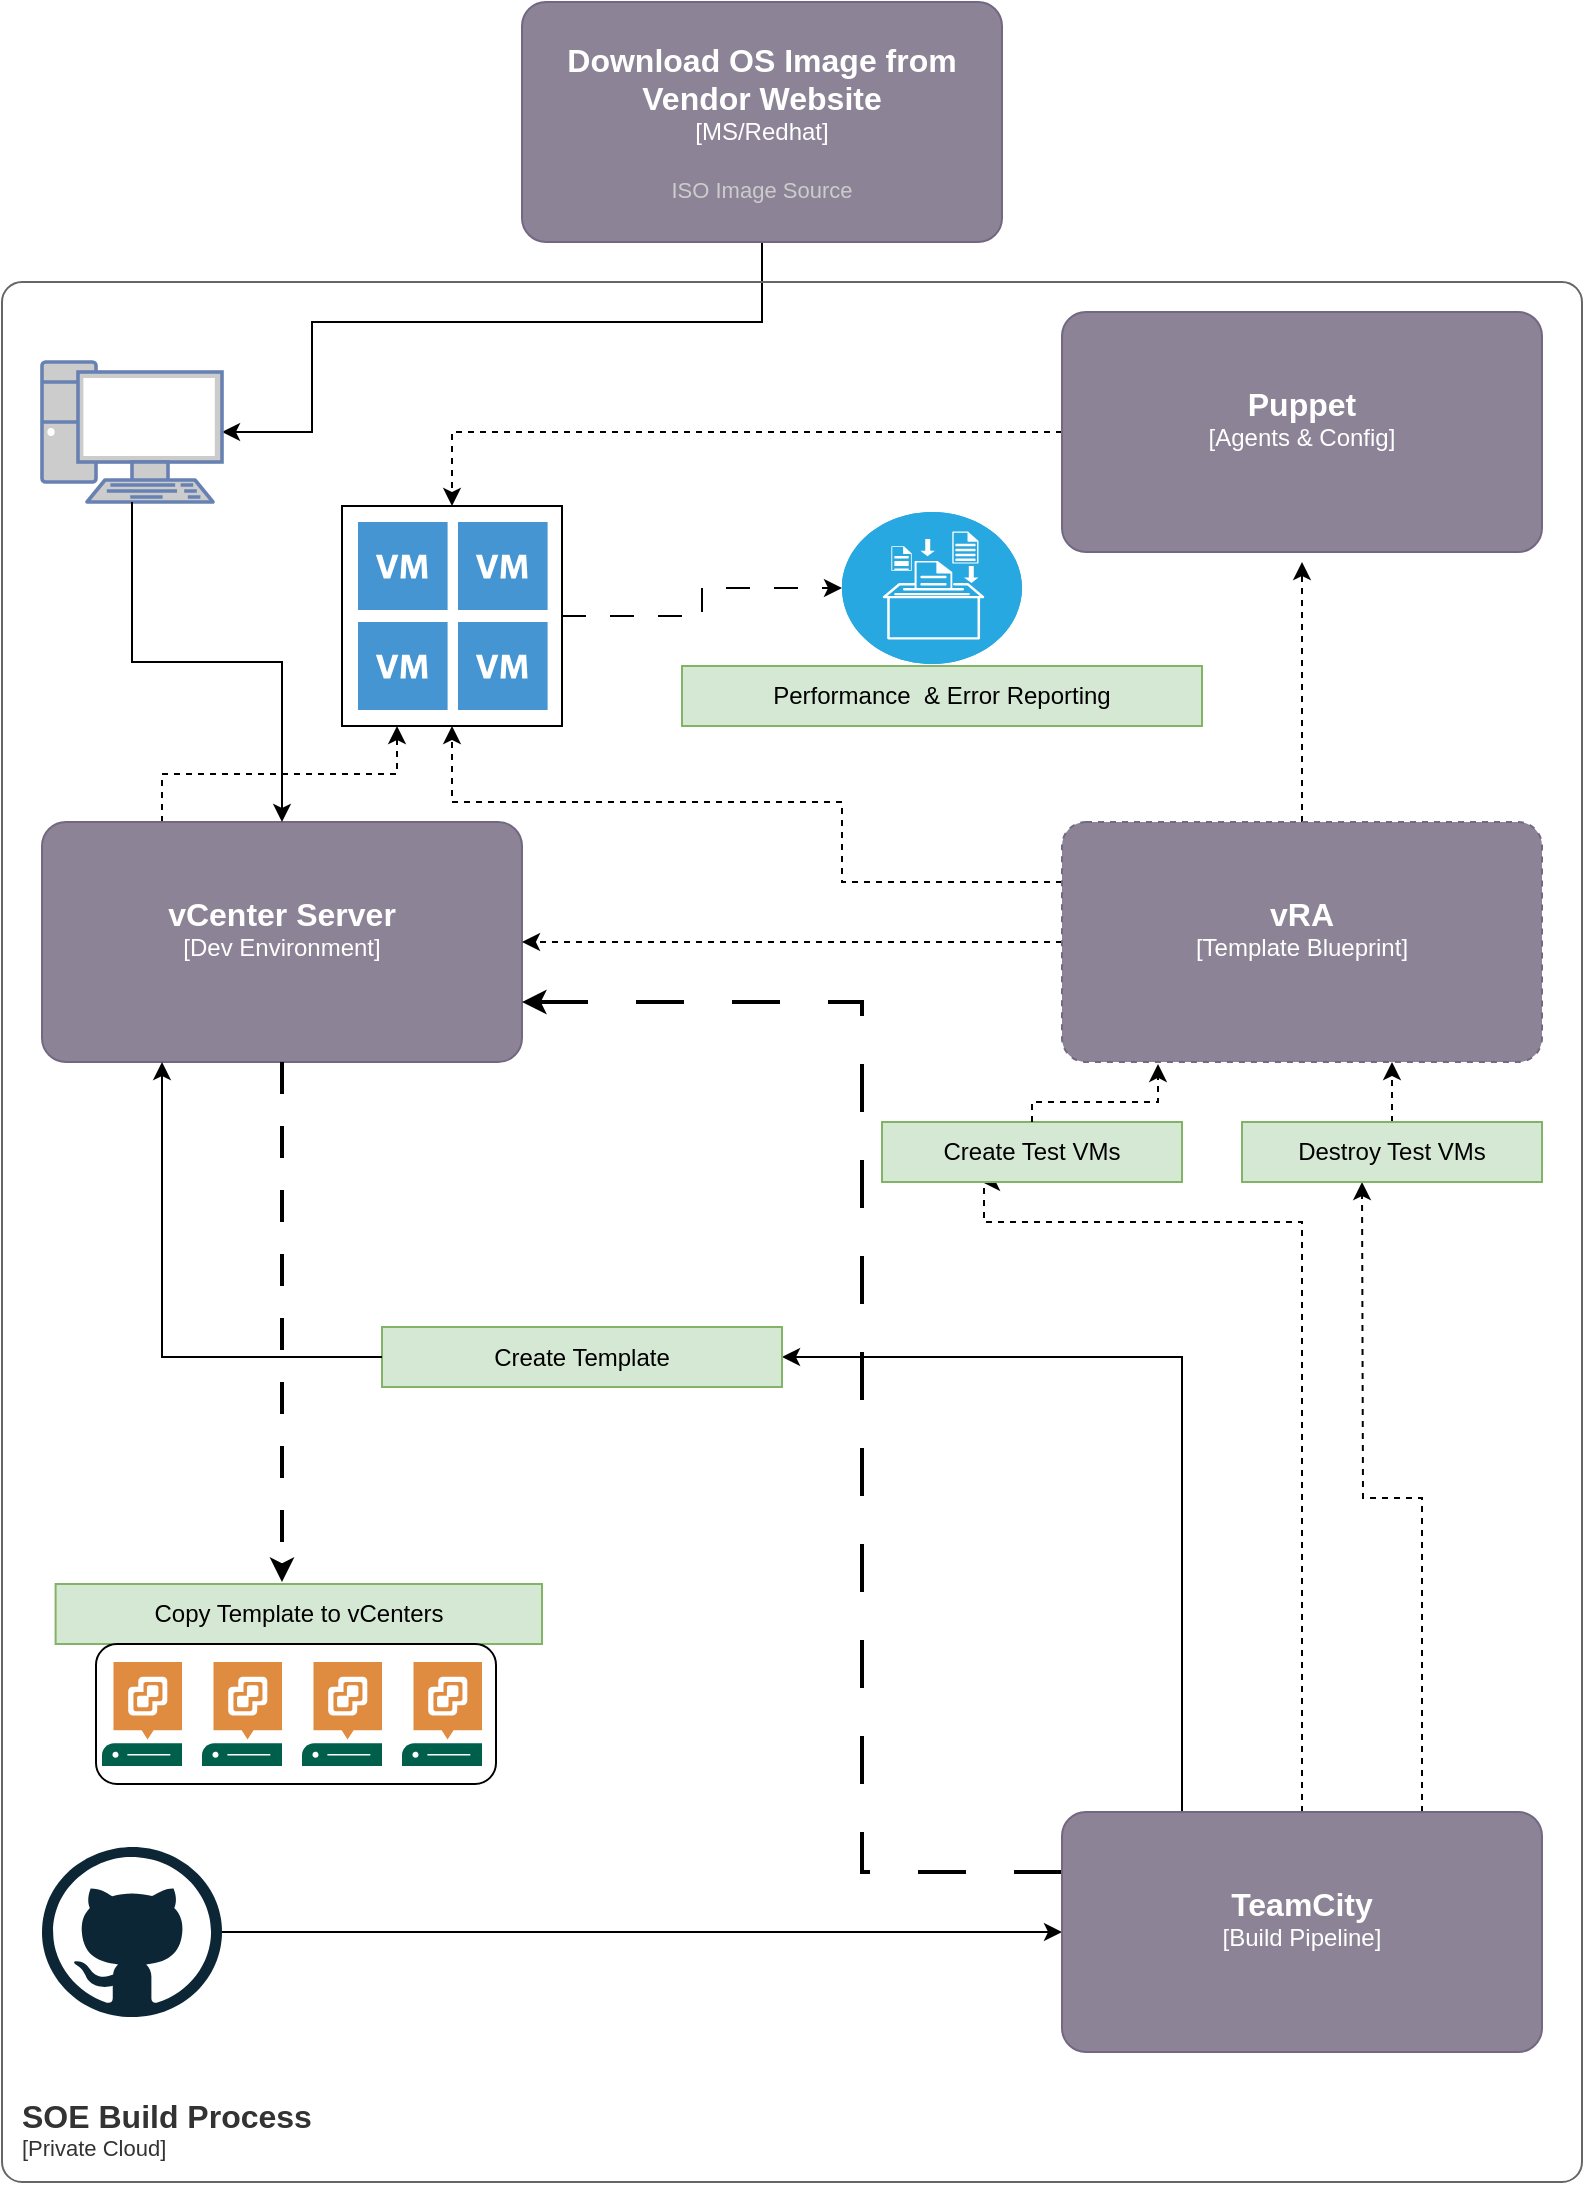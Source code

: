 <mxfile version="22.0.8" type="github">
  <diagram name="Page-1" id="0qIFOMkzGqnLUSAlskiW">
    <mxGraphModel dx="2153" dy="1367" grid="1" gridSize="10" guides="1" tooltips="1" connect="1" arrows="1" fold="1" page="1" pageScale="1" pageWidth="827" pageHeight="1169" math="0" shadow="0">
      <root>
        <mxCell id="0" />
        <mxCell id="1" parent="0" />
        <mxCell id="y3IXoANUjcFRgEc4XfMR-14" style="edgeStyle=orthogonalEdgeStyle;rounded=0;orthogonalLoop=1;jettySize=auto;html=1;exitX=0.5;exitY=1;exitDx=0;exitDy=0;exitPerimeter=0;" edge="1" parent="1" source="y3IXoANUjcFRgEc4XfMR-2" target="y3IXoANUjcFRgEc4XfMR-16">
          <mxGeometry relative="1" as="geometry">
            <mxPoint x="400" y="220" as="targetPoint" />
            <Array as="points">
              <mxPoint x="400" y="200" />
              <mxPoint x="175" y="200" />
              <mxPoint x="175" y="255" />
            </Array>
          </mxGeometry>
        </mxCell>
        <object placeholders="1" c4Name="Download OS Image from Vendor Website" c4Type="MS/Redhat" c4Description="ISO Image Source" label="&lt;font style=&quot;font-size: 16px&quot;&gt;&lt;b&gt;%c4Name%&lt;/b&gt;&lt;/font&gt;&lt;div&gt;[%c4Type%]&lt;/div&gt;&lt;br&gt;&lt;div&gt;&lt;font style=&quot;font-size: 11px&quot;&gt;&lt;font color=&quot;#cccccc&quot;&gt;%c4Description%&lt;/font&gt;&lt;/div&gt;" id="y3IXoANUjcFRgEc4XfMR-2">
          <mxCell style="rounded=1;whiteSpace=wrap;html=1;labelBackgroundColor=none;fillColor=#8C8496;fontColor=#ffffff;align=center;arcSize=10;strokeColor=#736782;metaEdit=1;resizable=0;points=[[0.25,0,0],[0.5,0,0],[0.75,0,0],[1,0.25,0],[1,0.5,0],[1,0.75,0],[0.75,1,0],[0.5,1,0],[0.25,1,0],[0,0.75,0],[0,0.5,0],[0,0.25,0]];" vertex="1" parent="1">
            <mxGeometry x="280" y="40" width="240" height="120" as="geometry" />
          </mxCell>
        </object>
        <object placeholders="1" c4Name="SOE Build Process" c4Type="" c4Application="Private Cloud" label="&lt;font style=&quot;font-size: 16px&quot;&gt;&lt;b&gt;&lt;div style=&quot;text-align: left&quot;&gt;%c4Name%&lt;/div&gt;&lt;/b&gt;&lt;/font&gt;&lt;div style=&quot;text-align: left&quot;&gt;[%c4Application%]&lt;/div&gt;" id="y3IXoANUjcFRgEc4XfMR-3">
          <mxCell style="rounded=1;fontSize=11;whiteSpace=wrap;html=1;arcSize=20;fillColor=none;strokeColor=#666666;fontColor=#333333;labelBackgroundColor=none;align=left;verticalAlign=bottom;labelBorderColor=none;spacingTop=0;spacing=10;metaEdit=1;rotatable=0;perimeter=rectanglePerimeter;noLabel=0;labelPadding=0;allowArrows=0;connectable=0;expand=0;recursiveResize=0;editable=1;pointerEvents=0;absoluteArcSize=1;points=[[0.25,0,0],[0.5,0,0],[0.75,0,0],[1,0.25,0],[1,0.5,0],[1,0.75,0],[0.75,1,0],[0.5,1,0],[0.25,1,0],[0,0.75,0],[0,0.5,0],[0,0.25,0]];" vertex="1" parent="1">
            <mxGeometry x="20" y="180" width="790" height="950" as="geometry" />
          </mxCell>
        </object>
        <mxCell id="y3IXoANUjcFRgEc4XfMR-65" style="edgeStyle=orthogonalEdgeStyle;rounded=0;orthogonalLoop=1;jettySize=auto;html=1;exitX=0.25;exitY=0;exitDx=0;exitDy=0;exitPerimeter=0;entryX=0.25;entryY=1;entryDx=0;entryDy=0;dashed=1;" edge="1" parent="1" source="y3IXoANUjcFRgEc4XfMR-10" target="y3IXoANUjcFRgEc4XfMR-57">
          <mxGeometry relative="1" as="geometry" />
        </mxCell>
        <object placeholders="1" c4Name="vCenter Server" c4Type="Dev Environment" c4Description="" label="&lt;font style=&quot;font-size: 16px&quot;&gt;&lt;b&gt;%c4Name%&lt;/b&gt;&lt;/font&gt;&lt;div&gt;[%c4Type%]&lt;/div&gt;&lt;br&gt;&lt;div&gt;&lt;font style=&quot;font-size: 11px&quot;&gt;&lt;font color=&quot;#cccccc&quot;&gt;%c4Description%&lt;/font&gt;&lt;/div&gt;" id="y3IXoANUjcFRgEc4XfMR-10">
          <mxCell style="rounded=1;whiteSpace=wrap;html=1;labelBackgroundColor=none;fillColor=#8C8496;fontColor=#ffffff;align=center;arcSize=10;strokeColor=#736782;metaEdit=1;resizable=0;points=[[0.25,0,0],[0.5,0,0],[0.75,0,0],[1,0.25,0],[1,0.5,0],[1,0.75,0],[0.75,1,0],[0.5,1,0],[0.25,1,0],[0,0.75,0],[0,0.5,0],[0,0.25,0]];" vertex="1" parent="1">
            <mxGeometry x="40" y="450" width="240" height="120" as="geometry" />
          </mxCell>
        </object>
        <mxCell id="y3IXoANUjcFRgEc4XfMR-16" value="" style="fontColor=#0066CC;verticalAlign=top;verticalLabelPosition=bottom;labelPosition=center;align=center;html=1;outlineConnect=0;fillColor=#CCCCCC;strokeColor=#6881B3;gradientColor=none;gradientDirection=north;strokeWidth=2;shape=mxgraph.networks.pc;" vertex="1" parent="1">
          <mxGeometry x="40" y="220" width="90" height="70" as="geometry" />
        </mxCell>
        <mxCell id="y3IXoANUjcFRgEc4XfMR-33" style="edgeStyle=orthogonalEdgeStyle;rounded=0;orthogonalLoop=1;jettySize=auto;html=1;entryX=0;entryY=0.5;entryDx=0;entryDy=0;entryPerimeter=0;" edge="1" parent="1" source="y3IXoANUjcFRgEc4XfMR-19" target="y3IXoANUjcFRgEc4XfMR-21">
          <mxGeometry relative="1" as="geometry">
            <mxPoint x="490" y="1030" as="targetPoint" />
            <Array as="points">
              <mxPoint x="310" y="1005" />
              <mxPoint x="310" y="1005" />
            </Array>
          </mxGeometry>
        </mxCell>
        <mxCell id="y3IXoANUjcFRgEc4XfMR-19" value="" style="dashed=0;outlineConnect=0;html=1;align=center;labelPosition=center;verticalLabelPosition=bottom;verticalAlign=top;shape=mxgraph.weblogos.github" vertex="1" parent="1">
          <mxGeometry x="40" y="962.5" width="90" height="85" as="geometry" />
        </mxCell>
        <mxCell id="y3IXoANUjcFRgEc4XfMR-42" style="edgeStyle=orthogonalEdgeStyle;rounded=0;orthogonalLoop=1;jettySize=auto;html=1;exitX=0.25;exitY=0;exitDx=0;exitDy=0;exitPerimeter=0;entryX=1;entryY=0.5;entryDx=0;entryDy=0;" edge="1" parent="1" source="y3IXoANUjcFRgEc4XfMR-21" target="y3IXoANUjcFRgEc4XfMR-39">
          <mxGeometry relative="1" as="geometry" />
        </mxCell>
        <mxCell id="y3IXoANUjcFRgEc4XfMR-60" style="edgeStyle=orthogonalEdgeStyle;rounded=0;orthogonalLoop=1;jettySize=auto;html=1;exitX=0.5;exitY=0;exitDx=0;exitDy=0;exitPerimeter=0;dashed=1;" edge="1" parent="1" source="y3IXoANUjcFRgEc4XfMR-21">
          <mxGeometry relative="1" as="geometry">
            <mxPoint x="510" y="630" as="targetPoint" />
            <Array as="points">
              <mxPoint x="670" y="650" />
              <mxPoint x="511" y="650" />
            </Array>
          </mxGeometry>
        </mxCell>
        <mxCell id="y3IXoANUjcFRgEc4XfMR-69" style="edgeStyle=orthogonalEdgeStyle;rounded=0;orthogonalLoop=1;jettySize=auto;html=1;exitX=0.75;exitY=0;exitDx=0;exitDy=0;exitPerimeter=0;dashed=1;" edge="1" parent="1" source="y3IXoANUjcFRgEc4XfMR-21">
          <mxGeometry relative="1" as="geometry">
            <mxPoint x="700" y="630" as="targetPoint" />
          </mxGeometry>
        </mxCell>
        <mxCell id="y3IXoANUjcFRgEc4XfMR-86" style="edgeStyle=orthogonalEdgeStyle;rounded=0;orthogonalLoop=1;jettySize=auto;html=1;exitX=0;exitY=0.25;exitDx=0;exitDy=0;exitPerimeter=0;entryX=1;entryY=0.75;entryDx=0;entryDy=0;entryPerimeter=0;dashed=1;dashPattern=12 12;strokeWidth=2;" edge="1" parent="1" source="y3IXoANUjcFRgEc4XfMR-21" target="y3IXoANUjcFRgEc4XfMR-10">
          <mxGeometry relative="1" as="geometry">
            <Array as="points">
              <mxPoint x="450" y="975" />
              <mxPoint x="450" y="540" />
            </Array>
          </mxGeometry>
        </mxCell>
        <object placeholders="1" c4Name="TeamCity" c4Type="Build Pipeline" c4Description="" label="&lt;font style=&quot;font-size: 16px&quot;&gt;&lt;b&gt;%c4Name%&lt;/b&gt;&lt;/font&gt;&lt;div&gt;[%c4Type%]&lt;/div&gt;&lt;br&gt;&lt;div&gt;&lt;font style=&quot;font-size: 11px&quot;&gt;&lt;font color=&quot;#cccccc&quot;&gt;%c4Description%&lt;/font&gt;&lt;/div&gt;" id="y3IXoANUjcFRgEc4XfMR-21">
          <mxCell style="rounded=1;whiteSpace=wrap;html=1;labelBackgroundColor=none;fillColor=#8C8496;fontColor=#ffffff;align=center;arcSize=10;strokeColor=#736782;metaEdit=1;resizable=0;points=[[0.25,0,0],[0.5,0,0],[0.75,0,0],[1,0.25,0],[1,0.5,0],[1,0.75,0],[0.75,1,0],[0.5,1,0],[0.25,1,0],[0,0.75,0],[0,0.5,0],[0,0.25,0]];" vertex="1" parent="1">
            <mxGeometry x="550" y="945" width="240" height="120" as="geometry" />
          </mxCell>
        </object>
        <mxCell id="y3IXoANUjcFRgEc4XfMR-49" style="edgeStyle=orthogonalEdgeStyle;rounded=0;orthogonalLoop=1;jettySize=auto;html=1;exitX=0;exitY=0.5;exitDx=0;exitDy=0;exitPerimeter=0;dashed=1;" edge="1" parent="1" source="y3IXoANUjcFRgEc4XfMR-27" target="y3IXoANUjcFRgEc4XfMR-10">
          <mxGeometry relative="1" as="geometry" />
        </mxCell>
        <mxCell id="y3IXoANUjcFRgEc4XfMR-52" style="edgeStyle=orthogonalEdgeStyle;rounded=0;orthogonalLoop=1;jettySize=auto;html=1;exitX=0.5;exitY=0;exitDx=0;exitDy=0;exitPerimeter=0;dashed=1;" edge="1" parent="1" source="y3IXoANUjcFRgEc4XfMR-27">
          <mxGeometry relative="1" as="geometry">
            <mxPoint x="670" y="320" as="targetPoint" />
          </mxGeometry>
        </mxCell>
        <mxCell id="y3IXoANUjcFRgEc4XfMR-61" style="edgeStyle=orthogonalEdgeStyle;rounded=0;orthogonalLoop=1;jettySize=auto;html=1;exitX=0;exitY=0.25;exitDx=0;exitDy=0;exitPerimeter=0;dashed=1;" edge="1" parent="1" source="y3IXoANUjcFRgEc4XfMR-27" target="y3IXoANUjcFRgEc4XfMR-57">
          <mxGeometry relative="1" as="geometry">
            <Array as="points">
              <mxPoint x="440" y="480" />
              <mxPoint x="440" y="440" />
              <mxPoint x="245" y="440" />
            </Array>
          </mxGeometry>
        </mxCell>
        <object placeholders="1" c4Name="vRA" c4Type="Template Blueprint" c4Description="" label="&lt;font style=&quot;font-size: 16px&quot;&gt;&lt;b&gt;%c4Name%&lt;/b&gt;&lt;/font&gt;&lt;div&gt;[%c4Type%]&lt;/div&gt;&lt;br&gt;&lt;div&gt;&lt;font style=&quot;font-size: 11px&quot;&gt;&lt;font color=&quot;#cccccc&quot;&gt;%c4Description%&lt;/font&gt;&lt;/div&gt;" id="y3IXoANUjcFRgEc4XfMR-27">
          <mxCell style="rounded=1;whiteSpace=wrap;html=1;labelBackgroundColor=none;fillColor=#8C8496;fontColor=#ffffff;align=center;arcSize=10;strokeColor=#736782;metaEdit=1;resizable=0;points=[[0.25,0,0],[0.5,0,0],[0.75,0,0],[1,0.25,0],[1,0.5,0],[1,0.75,0],[0.75,1,0],[0.5,1,0],[0.25,1,0],[0,0.75,0],[0,0.5,0],[0,0.25,0]];dashed=1;" vertex="1" parent="1">
            <mxGeometry x="550" y="450" width="240" height="120" as="geometry" />
          </mxCell>
        </object>
        <mxCell id="y3IXoANUjcFRgEc4XfMR-58" style="edgeStyle=orthogonalEdgeStyle;rounded=0;orthogonalLoop=1;jettySize=auto;html=1;exitX=0;exitY=0.5;exitDx=0;exitDy=0;exitPerimeter=0;entryX=0.5;entryY=0;entryDx=0;entryDy=0;dashed=1;" edge="1" parent="1" source="y3IXoANUjcFRgEc4XfMR-30" target="y3IXoANUjcFRgEc4XfMR-57">
          <mxGeometry relative="1" as="geometry" />
        </mxCell>
        <object placeholders="1" c4Name="Puppet" c4Type="Agents &amp; Config" c4Description="" label="&lt;font style=&quot;font-size: 16px&quot;&gt;&lt;b&gt;%c4Name%&lt;/b&gt;&lt;/font&gt;&lt;div&gt;[%c4Type%]&lt;/div&gt;&lt;br&gt;&lt;div&gt;&lt;font style=&quot;font-size: 11px&quot;&gt;&lt;font color=&quot;#cccccc&quot;&gt;%c4Description%&lt;/font&gt;&lt;/div&gt;" id="y3IXoANUjcFRgEc4XfMR-30">
          <mxCell style="rounded=1;whiteSpace=wrap;html=1;labelBackgroundColor=none;fillColor=#8C8496;fontColor=#ffffff;align=center;arcSize=10;strokeColor=#736782;metaEdit=1;resizable=0;points=[[0.25,0,0],[0.5,0,0],[0.75,0,0],[1,0.25,0],[1,0.5,0],[1,0.75,0],[0.75,1,0],[0.5,1,0],[0.25,1,0],[0,0.75,0],[0,0.5,0],[0,0.25,0]];" vertex="1" parent="1">
            <mxGeometry x="550" y="195" width="240" height="120" as="geometry" />
          </mxCell>
        </object>
        <mxCell id="y3IXoANUjcFRgEc4XfMR-35" style="edgeStyle=orthogonalEdgeStyle;rounded=0;orthogonalLoop=1;jettySize=auto;html=1;exitX=0.5;exitY=1;exitDx=0;exitDy=0;exitPerimeter=0;entryX=0.5;entryY=0;entryDx=0;entryDy=0;entryPerimeter=0;" edge="1" parent="1" source="y3IXoANUjcFRgEc4XfMR-16" target="y3IXoANUjcFRgEc4XfMR-10">
          <mxGeometry relative="1" as="geometry" />
        </mxCell>
        <mxCell id="y3IXoANUjcFRgEc4XfMR-39" value="Create Template" style="text;html=1;strokeColor=#82b366;fillColor=#d5e8d4;align=center;verticalAlign=middle;whiteSpace=wrap;rounded=0;" vertex="1" parent="1">
          <mxGeometry x="210" y="702.5" width="200" height="30" as="geometry" />
        </mxCell>
        <mxCell id="y3IXoANUjcFRgEc4XfMR-43" style="edgeStyle=orthogonalEdgeStyle;rounded=0;orthogonalLoop=1;jettySize=auto;html=1;exitX=0;exitY=0.5;exitDx=0;exitDy=0;entryX=0.25;entryY=1;entryDx=0;entryDy=0;entryPerimeter=0;" edge="1" parent="1" source="y3IXoANUjcFRgEc4XfMR-39" target="y3IXoANUjcFRgEc4XfMR-10">
          <mxGeometry relative="1" as="geometry" />
        </mxCell>
        <mxCell id="y3IXoANUjcFRgEc4XfMR-45" value="Create Test VMs" style="text;html=1;strokeColor=#82b366;fillColor=#d5e8d4;align=center;verticalAlign=middle;whiteSpace=wrap;rounded=0;" vertex="1" parent="1">
          <mxGeometry x="460" y="600" width="150" height="30" as="geometry" />
        </mxCell>
        <mxCell id="y3IXoANUjcFRgEc4XfMR-53" value="" style="shadow=0;dashed=0;html=1;strokeColor=none;fillColor=#4495D1;labelPosition=center;verticalLabelPosition=bottom;verticalAlign=top;align=center;outlineConnect=0;shape=mxgraph.veeam.2d.virtual_machine;" vertex="1" parent="1">
          <mxGeometry x="198" y="300" width="44.8" height="44" as="geometry" />
        </mxCell>
        <mxCell id="y3IXoANUjcFRgEc4XfMR-54" value="" style="shadow=0;dashed=0;html=1;strokeColor=none;fillColor=#4495D1;labelPosition=center;verticalLabelPosition=bottom;verticalAlign=top;align=center;outlineConnect=0;shape=mxgraph.veeam.2d.virtual_machine;" vertex="1" parent="1">
          <mxGeometry x="198" y="350" width="44.8" height="44" as="geometry" />
        </mxCell>
        <mxCell id="y3IXoANUjcFRgEc4XfMR-55" value="" style="shadow=0;dashed=0;html=1;strokeColor=none;fillColor=#4495D1;labelPosition=center;verticalLabelPosition=bottom;verticalAlign=top;align=center;outlineConnect=0;shape=mxgraph.veeam.2d.virtual_machine;" vertex="1" parent="1">
          <mxGeometry x="248" y="300" width="44.8" height="44" as="geometry" />
        </mxCell>
        <mxCell id="y3IXoANUjcFRgEc4XfMR-56" value="" style="shadow=0;dashed=0;html=1;strokeColor=none;fillColor=#4495D1;labelPosition=center;verticalLabelPosition=bottom;verticalAlign=top;align=center;outlineConnect=0;shape=mxgraph.veeam.2d.virtual_machine;" vertex="1" parent="1">
          <mxGeometry x="248" y="350" width="44.8" height="44" as="geometry" />
        </mxCell>
        <mxCell id="y3IXoANUjcFRgEc4XfMR-57" value="" style="whiteSpace=wrap;html=1;aspect=fixed;fillColor=none;" vertex="1" parent="1">
          <mxGeometry x="190" y="292" width="110" height="110" as="geometry" />
        </mxCell>
        <mxCell id="y3IXoANUjcFRgEc4XfMR-59" value="" style="fillColor=#28A8E0;verticalLabelPosition=bottom;sketch=0;html=1;strokeColor=#ffffff;verticalAlign=top;align=center;points=[[0.145,0.145,0],[0.5,0,0],[0.855,0.145,0],[1,0.5,0],[0.855,0.855,0],[0.5,1,0],[0.145,0.855,0],[0,0.5,0]];pointerEvents=1;shape=mxgraph.cisco_safe.compositeIcon;bgIcon=ellipse;resIcon=mxgraph.cisco_safe.capability.logging_reporting;" vertex="1" parent="1">
          <mxGeometry x="440" y="295" width="90" height="76" as="geometry" />
        </mxCell>
        <mxCell id="y3IXoANUjcFRgEc4XfMR-62" style="edgeStyle=orthogonalEdgeStyle;rounded=0;orthogonalLoop=1;jettySize=auto;html=1;exitX=1;exitY=0.5;exitDx=0;exitDy=0;entryX=0;entryY=0.5;entryDx=0;entryDy=0;entryPerimeter=0;dashed=1;dashPattern=12 12;" edge="1" parent="1" source="y3IXoANUjcFRgEc4XfMR-57" target="y3IXoANUjcFRgEc4XfMR-59">
          <mxGeometry relative="1" as="geometry" />
        </mxCell>
        <mxCell id="y3IXoANUjcFRgEc4XfMR-66" style="edgeStyle=orthogonalEdgeStyle;rounded=0;orthogonalLoop=1;jettySize=auto;html=1;exitX=0.5;exitY=0;exitDx=0;exitDy=0;entryX=0.2;entryY=1.008;entryDx=0;entryDy=0;entryPerimeter=0;dashed=1;" edge="1" parent="1" source="y3IXoANUjcFRgEc4XfMR-45" target="y3IXoANUjcFRgEc4XfMR-27">
          <mxGeometry relative="1" as="geometry">
            <Array as="points">
              <mxPoint x="535" y="590" />
              <mxPoint x="598" y="590" />
            </Array>
          </mxGeometry>
        </mxCell>
        <mxCell id="y3IXoANUjcFRgEc4XfMR-70" style="edgeStyle=orthogonalEdgeStyle;rounded=0;orthogonalLoop=1;jettySize=auto;html=1;exitX=0.5;exitY=0;exitDx=0;exitDy=0;dashed=1;" edge="1" parent="1" source="y3IXoANUjcFRgEc4XfMR-68">
          <mxGeometry relative="1" as="geometry">
            <mxPoint x="715" y="570" as="targetPoint" />
          </mxGeometry>
        </mxCell>
        <mxCell id="y3IXoANUjcFRgEc4XfMR-68" value="Destroy Test VMs" style="text;html=1;strokeColor=#82b366;fillColor=#d5e8d4;align=center;verticalAlign=middle;whiteSpace=wrap;rounded=0;" vertex="1" parent="1">
          <mxGeometry x="640" y="600" width="150" height="30" as="geometry" />
        </mxCell>
        <mxCell id="y3IXoANUjcFRgEc4XfMR-76" value="Copy Template to&amp;nbsp;vCenters&lt;br&gt;" style="text;html=1;strokeColor=#82b366;fillColor=#d5e8d4;align=center;verticalAlign=middle;whiteSpace=wrap;rounded=0;" vertex="1" parent="1">
          <mxGeometry x="46.8" y="831" width="243.2" height="30" as="geometry" />
        </mxCell>
        <mxCell id="y3IXoANUjcFRgEc4XfMR-77" value="" style="sketch=0;pointerEvents=1;shadow=0;dashed=0;html=1;strokeColor=none;fillColor=#005F4B;labelPosition=center;verticalLabelPosition=bottom;verticalAlign=top;align=center;outlineConnect=0;shape=mxgraph.veeam2.vcenter_server;" vertex="1" parent="1">
          <mxGeometry x="120" y="870" width="40" height="52" as="geometry" />
        </mxCell>
        <mxCell id="y3IXoANUjcFRgEc4XfMR-78" value="" style="sketch=0;pointerEvents=1;shadow=0;dashed=0;html=1;strokeColor=none;fillColor=#005F4B;labelPosition=center;verticalLabelPosition=bottom;verticalAlign=top;align=center;outlineConnect=0;shape=mxgraph.veeam2.vcenter_server;" vertex="1" parent="1">
          <mxGeometry x="70" y="870" width="40" height="52" as="geometry" />
        </mxCell>
        <mxCell id="y3IXoANUjcFRgEc4XfMR-79" value="" style="sketch=0;pointerEvents=1;shadow=0;dashed=0;html=1;strokeColor=none;fillColor=#005F4B;labelPosition=center;verticalLabelPosition=bottom;verticalAlign=top;align=center;outlineConnect=0;shape=mxgraph.veeam2.vcenter_server;" vertex="1" parent="1">
          <mxGeometry x="220" y="870" width="40" height="52" as="geometry" />
        </mxCell>
        <mxCell id="y3IXoANUjcFRgEc4XfMR-80" value="" style="sketch=0;pointerEvents=1;shadow=0;dashed=0;html=1;strokeColor=none;fillColor=#005F4B;labelPosition=center;verticalLabelPosition=bottom;verticalAlign=top;align=center;outlineConnect=0;shape=mxgraph.veeam2.vcenter_server;" vertex="1" parent="1">
          <mxGeometry x="170" y="870" width="40" height="52" as="geometry" />
        </mxCell>
        <mxCell id="y3IXoANUjcFRgEc4XfMR-83" value="" style="rounded=1;whiteSpace=wrap;html=1;fillColor=none;" vertex="1" parent="1">
          <mxGeometry x="67" y="861" width="200" height="70" as="geometry" />
        </mxCell>
        <mxCell id="y3IXoANUjcFRgEc4XfMR-87" style="edgeStyle=orthogonalEdgeStyle;rounded=0;orthogonalLoop=1;jettySize=auto;html=1;exitX=0.5;exitY=1;exitDx=0;exitDy=0;exitPerimeter=0;dashed=1;dashPattern=8 8;strokeWidth=2;" edge="1" parent="1" source="y3IXoANUjcFRgEc4XfMR-10">
          <mxGeometry relative="1" as="geometry">
            <mxPoint x="160" y="830" as="targetPoint" />
          </mxGeometry>
        </mxCell>
        <mxCell id="y3IXoANUjcFRgEc4XfMR-89" value="Performance &amp;nbsp;&amp;amp; Error Reporting" style="text;html=1;strokeColor=#82b366;fillColor=#d5e8d4;align=center;verticalAlign=middle;whiteSpace=wrap;rounded=0;" vertex="1" parent="1">
          <mxGeometry x="360" y="372" width="260" height="30" as="geometry" />
        </mxCell>
      </root>
    </mxGraphModel>
  </diagram>
</mxfile>
